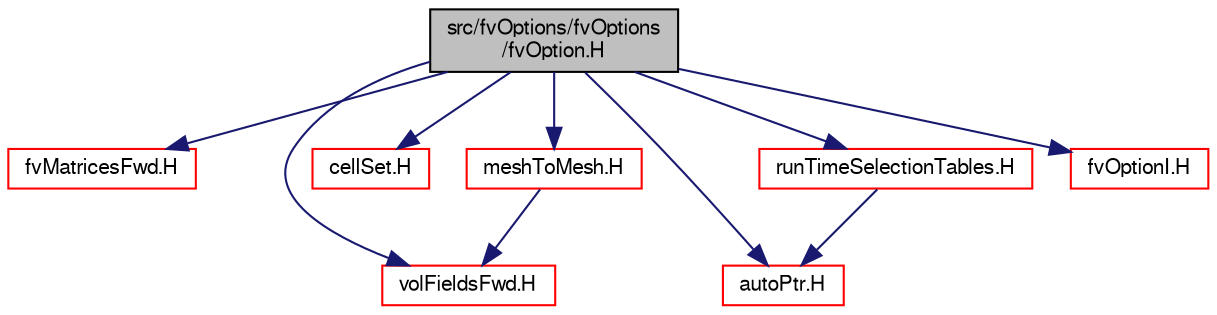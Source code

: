 digraph "src/fvOptions/fvOptions/fvOption.H"
{
  bgcolor="transparent";
  edge [fontname="FreeSans",fontsize="10",labelfontname="FreeSans",labelfontsize="10"];
  node [fontname="FreeSans",fontsize="10",shape=record];
  Node0 [label="src/fvOptions/fvOptions\l/fvOption.H",height=0.2,width=0.4,color="black", fillcolor="grey75", style="filled", fontcolor="black"];
  Node0 -> Node1 [color="midnightblue",fontsize="10",style="solid",fontname="FreeSans"];
  Node1 [label="fvMatricesFwd.H",height=0.2,width=0.4,color="red",URL="$a03275.html",tooltip="Forward declarations of fvMatrix specializations. "];
  Node0 -> Node59 [color="midnightblue",fontsize="10",style="solid",fontname="FreeSans"];
  Node59 [label="volFieldsFwd.H",height=0.2,width=0.4,color="red",URL="$a02753.html"];
  Node0 -> Node60 [color="midnightblue",fontsize="10",style="solid",fontname="FreeSans"];
  Node60 [label="cellSet.H",height=0.2,width=0.4,color="red",URL="$a08117.html"];
  Node0 -> Node76 [color="midnightblue",fontsize="10",style="solid",fontname="FreeSans"];
  Node76 [label="autoPtr.H",height=0.2,width=0.4,color="red",URL="$a11078.html"];
  Node0 -> Node123 [color="midnightblue",fontsize="10",style="solid",fontname="FreeSans"];
  Node123 [label="meshToMesh.H",height=0.2,width=0.4,color="red",URL="$a14555.html"];
  Node123 -> Node59 [color="midnightblue",fontsize="10",style="solid",fontname="FreeSans"];
  Node0 -> Node141 [color="midnightblue",fontsize="10",style="solid",fontname="FreeSans"];
  Node141 [label="runTimeSelectionTables.H",height=0.2,width=0.4,color="red",URL="$a09266.html",tooltip="Macros to ease declaration of run-time selection tables. "];
  Node141 -> Node76 [color="midnightblue",fontsize="10",style="solid",fontname="FreeSans"];
  Node0 -> Node255 [color="midnightblue",fontsize="10",style="solid",fontname="FreeSans"];
  Node255 [label="fvOptionI.H",height=0.2,width=0.4,color="red",URL="$a04616.html"];
}
